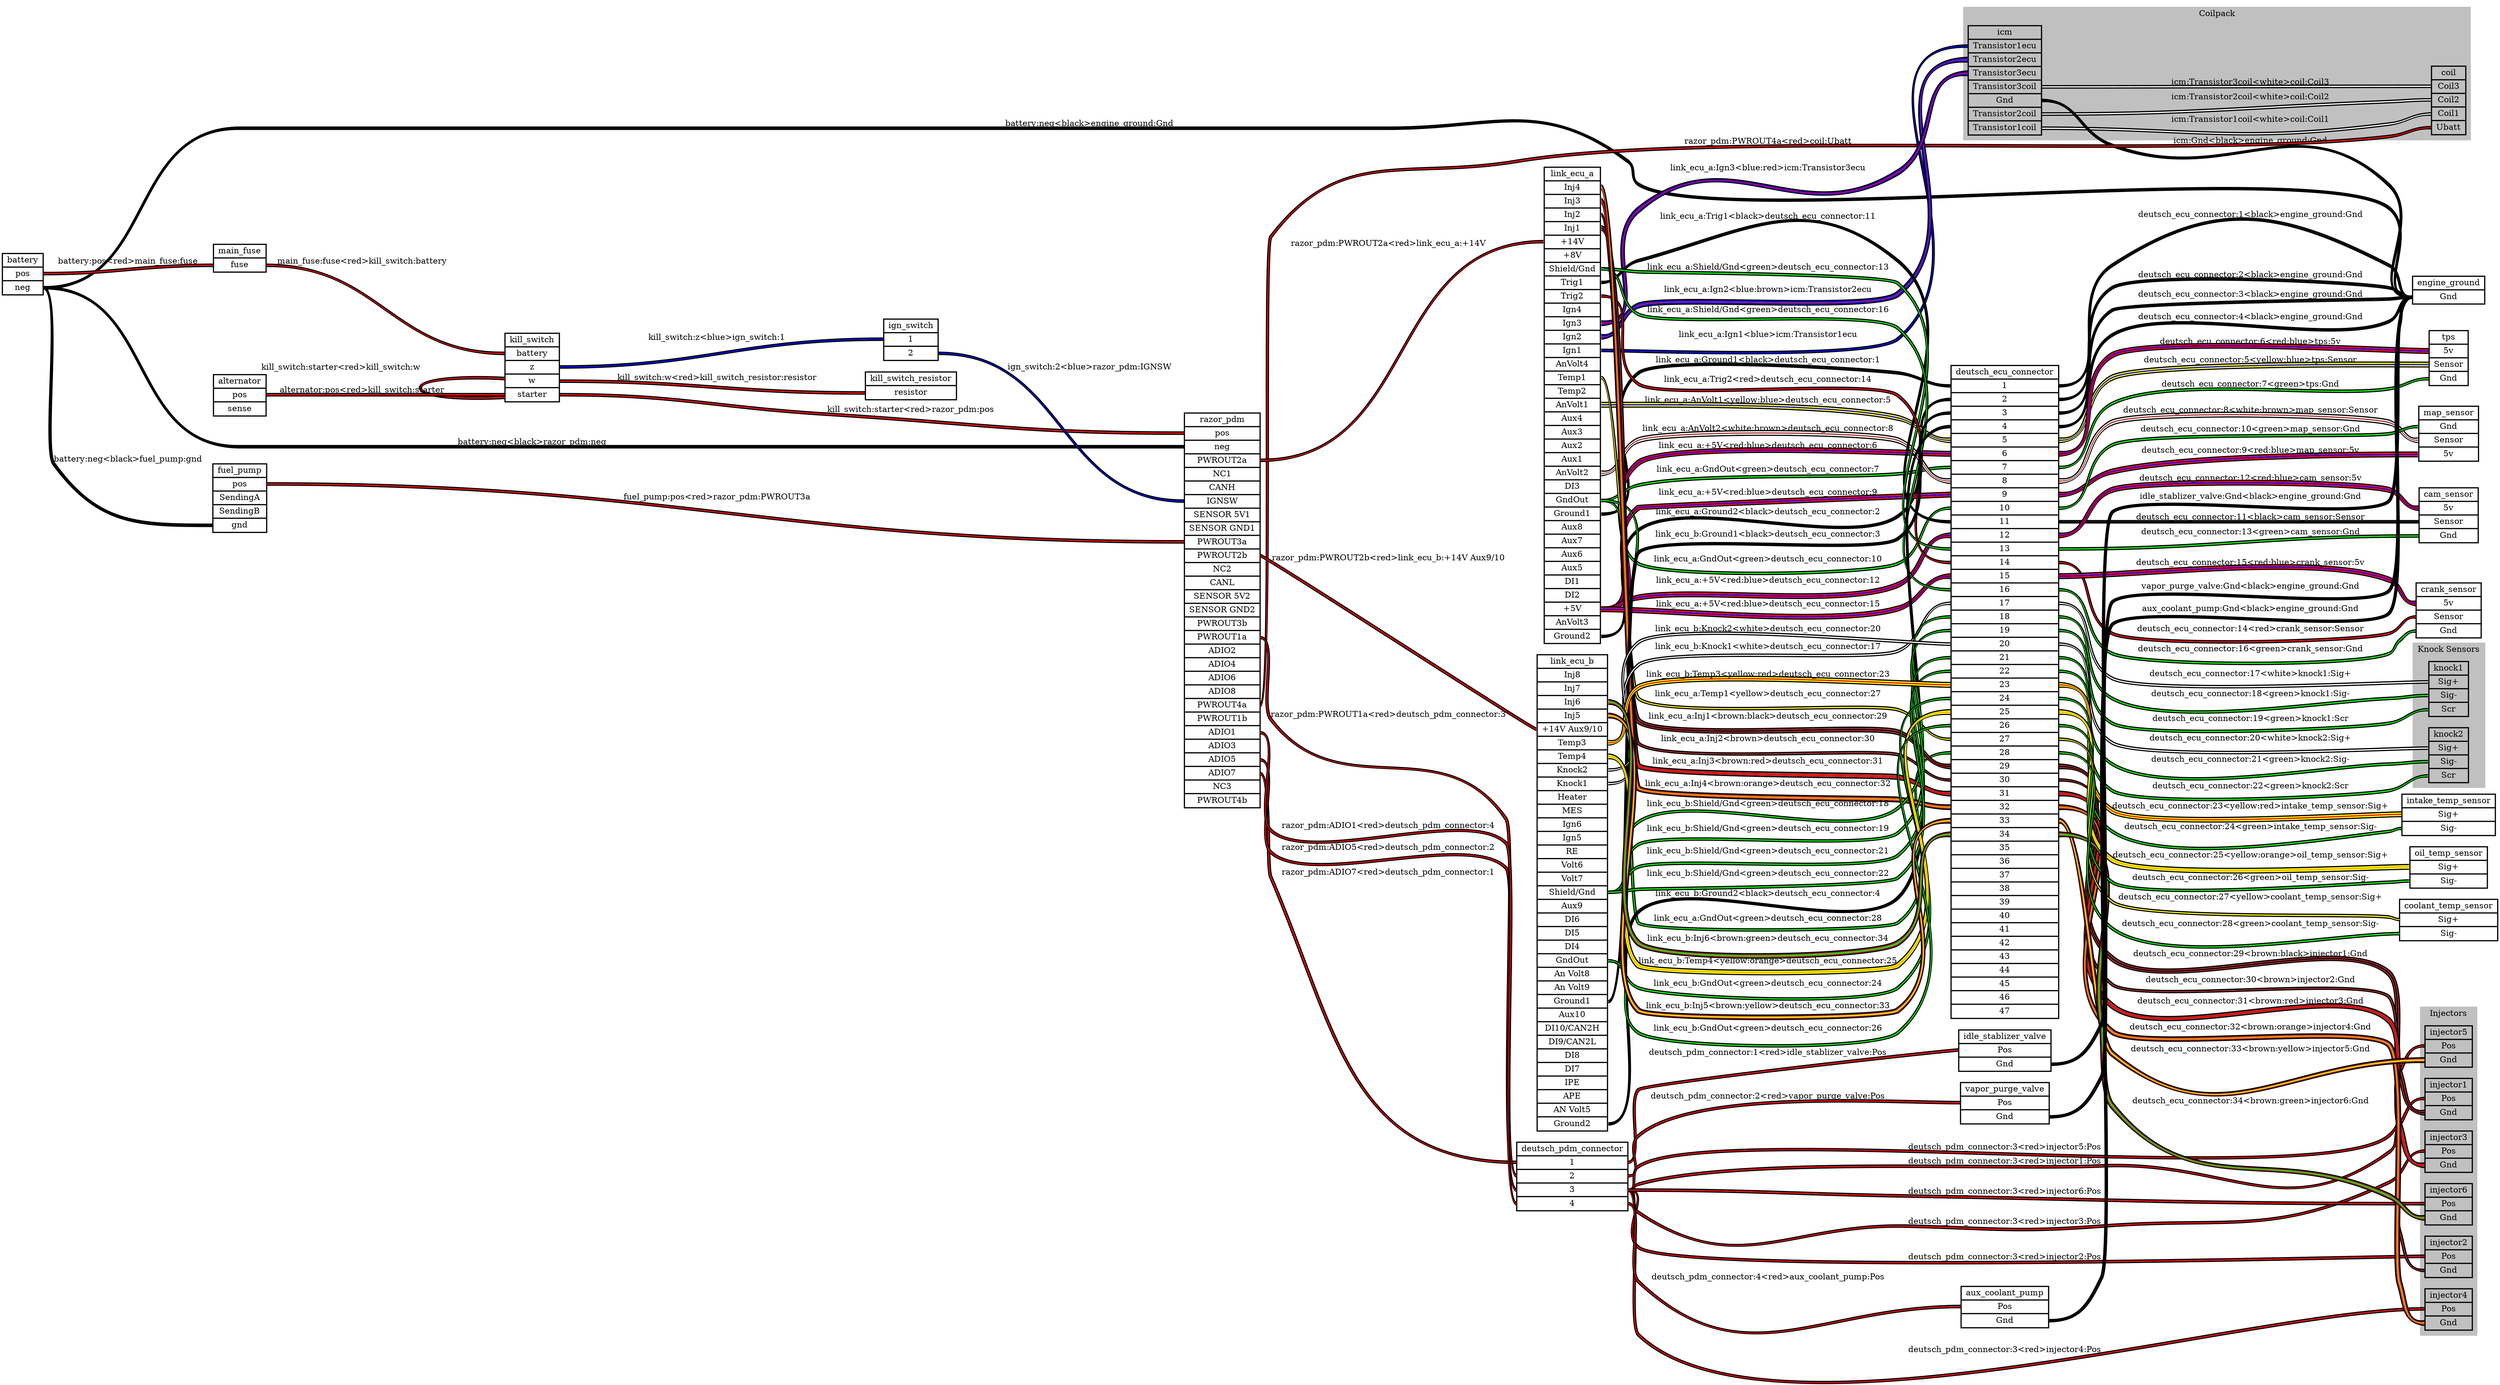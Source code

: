graph "" {
	graph [bb="0,0,4220,2329.5",
		rankdir=LR
	];
	node [label="\N"];
	subgraph cluster_Injectors {
		graph [bb="4089,125.51,4185,674.51",
			color=grey,
			label=Injectors,
			lheight=0.21,
			lp="4137,663.01",
			lwidth=0.89,
			style=filled
		];
		injector1	[height=0.97222,
			label="injector1 | <Pos> Pos | <Gnd> Gnd ",
			pos="4137,256.51",
			rects="4097,268.01,4177,291.01 4097,245.01,4177,268.01 4097,222.01,4177,245.01",
			shape=record,
			style=bold,
			width=1.1111];
		injector2	[height=0.97222,
			label="injector2 | <Pos> Pos | <Gnd> Gnd ",
			pos="4137,608.51",
			rects="4097,620.01,4177,643.01 4097,597.01,4177,620.01 4097,574.01,4177,597.01",
			shape=record,
			style=bold,
			width=1.1111];
		injector3	[height=0.97222,
			label="injector3 | <Pos> Pos | <Gnd> Gnd ",
			pos="4137,432.51",
			rects="4097,444.01,4177,467.01 4097,421.01,4177,444.01 4097,398.01,4177,421.01",
			shape=record,
			style=bold,
			width=1.1111];
		injector4	[height=0.97222,
			label="injector4 | <Pos> Pos | <Gnd> Gnd ",
			pos="4137,344.51",
			rects="4097,356.01,4177,379.01 4097,333.01,4177,356.01 4097,310.01,4177,333.01",
			shape=record,
			style=bold,
			width=1.1111];
		injector5	[height=0.97222,
			label="injector5 | <Pos> Pos | <Gnd> Gnd ",
			pos="4137,520.51",
			rects="4097,532.01,4177,555.01 4097,509.01,4177,532.01 4097,486.01,4177,509.01",
			shape=record,
			style=bold,
			width=1.1111];
		injector6	[height=0.97222,
			label="injector6 | <Pos> Pos | <Gnd> Gnd ",
			pos="4137,168.51",
			rects="4097,180.01,4177,203.01 4097,157.01,4177,180.01 4097,134.01,4177,157.01",
			shape=record,
			style=bold,
			width=1.1111];
	}
	subgraph cluster_Coilpack {
		graph [bb="3316.5,2098.5,4174,2321.5",
			color=grey,
			label=Coilpack,
			lheight=0.21,
			lp="3745.2,2310",
			lwidth=0.85,
			style=filled
		];
		icm	[height=2.5694,
			label="icm | <Transistor1ecu> Transistor1ecu | <Transistor2ecu> Transistor2ecu | <Transistor3ecu> Transistor3ecu | <Transistor3coil> Transistor3coil | <\
Gnd> Gnd | <Transistor2coil> Transistor2coil | <Transistor1coil> Transistor1coil ",
			pos="3386.5,2198.5",
			rects="3324.5,2267.5,3448.5,2290.5 3324.5,2244.5,3448.5,2267.5 3324.5,2221.5,3448.5,2244.5 3324.5,2198.5,3448.5,2221.5 3324.5,2175.5,3448.5,\
2198.5 3324.5,2152.5,3448.5,2175.5 3324.5,2129.5,3448.5,2152.5 3324.5,2106.5,3448.5,2129.5",
			shape=record,
			style=bold,
			width=1.7222];
		coil	[height=1.6111,
			label="coil | <Coil3> Coil3 | <Coil2> Coil2 | <Coil1> Coil1 | <Ubatt> Ubatt ",
			pos="4137,2180.5",
			rects="4108,2215,4166,2238 4108,2192,4166,2215 4108,2169,4166,2192 4108,2146,4166,2169 4108,2123,4166,2146",
			shape=record,
			style=bold,
			width=0.80556];
		icm:Transistor1coil -- coil:Coil1	[color="black:white:black",
			label="icm:Transistor1coil<white>coil:Coil1",
			lp="3802,2158",
			penwidth=2,
			pos="3449.5,2117.5 3502.4,2117.5 3515.3,2124 3568,2127.5 3775.8,2141.4 3828.3,2135.2 4036,2150.5 4067.6,2152.8 4075.3,2157.5 4107,2157.5"];
		icm:Transistor2coil -- coil:Coil2	[color="black:white:black",
			label="icm:Transistor2coil<white>coil:Coil2",
			lp="3802,2191",
			penwidth=2,
			pos="3449.5,2140.5 3503.3,2140.5 3514.5,2159.2 3568,2165.5 3806,2193.7 3867.4,2180.5 4107,2180.5"];
		icm:Transistor3coil -- coil:Coil3	[color="black:white:black",
			label="icm:Transistor3coil<white>coil:Coil3",
			lp="3802,2217",
			penwidth=2,
			pos="3449.5,2186.5 3502.6,2186.5 3515,2198.9 3568,2202.5 3807,2218.8 3867.4,2203.5 4107,2203.5"];
	}
	subgraph "cluster_Knock Sensors" {
		graph [bb="4076.5,1048.5,4198.5,1291.5",
			color=grey,
			label="Knock Sensors",
			lheight=0.21,
			lp="4137.5,1280",
			lwidth=1.47,
			style=filled
		];
		knock1	[height=1.2917,
			label="knock1 | <Sig+> Sig+ | <Sig-> Sig- | <Scr> Scr ",
			pos="4137,1213.5",
			rects="4103.5,1236.5,4170.5,1259.5 4103.5,1213.5,4170.5,1236.5 4103.5,1190.5,4170.5,1213.5 4103.5,1167.5,4170.5,1190.5",
			shape=record,
			style=bold,
			width=0.93056];
		knock2	[height=1.2917,
			label="knock2 | <Sig+> Sig+ | <Sig-> Sig- | <Scr> Scr ",
			pos="4137,1102.5",
			rects="4103.5,1125.5,4170.5,1148.5 4103.5,1102.5,4170.5,1125.5 4103.5,1079.5,4170.5,1102.5 4103.5,1056.5,4170.5,1079.5",
			shape=record,
			style=bold,
			width=0.93056];
	}
	engine_ground	[height=0.65278,
		label="engine_ground | <Gnd> Gnd ",
		pos="4137,1859.5",
		rects="4076,1859.5,4198,1882.5 4076,1836.5,4198,1859.5",
		shape=record,
		style=bold,
		width=1.6944];
	icm:Gnd -- engine_ground:Gnd	[color="black:black:black",
		label="icm:Gnd<black>engine_ground:Gnd",
		lp="3802,2116",
		penwidth=2,
		pos="3449.5,2163.5 3507.6,2163.5 3512.4,2125.2 3568,2108.5 3769.4,2048.1 3883.4,2183.2 4036,2038.5 4098.9,1978.9 3988.4,1847.5 4075,1847.5"];
	battery	[height=0.97222,
		label="battery | <pos> pos | <neg> neg ",
		pos="34.5,1804.5",
		rects="0,1816,69,1839 0,1793,69,1816 0,1770,69,1793",
		shape=record,
		style=bold,
		width=0.95833];
	battery:neg -- engine_ground:Gnd	[color="black:black:black",
		label="battery:neg<black>engine_ground:Gnd",
		lp="1838.5,2049",
		penwidth=2,
		pos="69,1781.5 256.24,1781.5 213.26,2041.5 400.5,2041.5 400.5,2041.5 400.5,2041.5 2345,2041.5 2392,2041.5 3999.3,2029.8 4036,2000.5 4090.9,\
1956.8 4004.8,1847.5 4075,1847.5"];
	main_fuse	[height=0.65278,
		label="main_fuse | <fuse> fuse ",
		pos="401.5,1830.5",
		rects="357,1830.5,446,1853.5 357,1807.5,446,1830.5",
		shape=record,
		style=bold,
		width=1.2361];
	battery:pos -- main_fuse:fuse	[color="black:red:black",
		label="battery:pos<red>main_fuse:fuse",
		lp="212.5,1825",
		penwidth=2,
		pos="69,1804.5 196.71,1804.5 228.29,1818.5 356,1818.5"];
	razor_pdm	[height=9.2778,
		label="razor_pdm | <pos> pos | <neg> neg | <PWROUT2a> PWROUT2a | <NC1> NC1 | <CANH> CANH | <IGNSW> IGNSW | <SENSOR 5V1> SENSOR 5V1 | <SENSOR \
GND1> SENSOR GND1 | <PWROUT3a> PWROUT3a | <PWROUT2b> PWROUT2b | <NC2> NC2 | <CANL> CANL | <SENSOR 5V2> SENSOR 5V2 | <SENSOR GND2> \
SENSOR GND2 | <PWROUT3b> PWROUT3b | <PWROUT1a> PWROUT1a | <ADIO2> ADIO2 | <ADIO4> ADIO4 | <ADIO6> ADIO6 | <ADIO8> ADIO8 | <PWROUT4a> \
PWROUT4a | <PWROUT1b> PWROUT1b | <ADIO1> ADIO1 | <ADIO3> ADIO3 | <ADIO5> ADIO5 | <ADIO7> ADIO7 | <NC3> NC3 | <PWROUT4b> PWROUT4b ",
		pos="2063,1246.5",
		rects="1999,1557,2127,1580 1999,1534,2127,1557 1999,1511,2127,1534 1999,1488,2127,1511 1999,1465,2127,1488 1999,1442,2127,1465 1999,1419,\
2127,1442 1999,1396,2127,1419 1999,1373,2127,1396 1999,1350,2127,1373 1999,1327,2127,1350 1999,1304,2127,1327 1999,1281,2127,1304 \
1999,1258,2127,1281 1999,1235,2127,1258 1999,1212,2127,1235 1999,1189,2127,1212 1999,1166,2127,1189 1999,1143,2127,1166 1999,1120,\
2127,1143 1999,1097,2127,1120 1999,1074,2127,1097 1999,1051,2127,1074 1999,1028,2127,1051 1999,1005,2127,1028 1999,982.01,2127,1005 \
1999,959.01,2127,982.01 1999,936.01,2127,959.01 1999,913.01,2127,936.01",
		shape=record,
		style=bold,
		width=1.7778];
	battery:neg -- razor_pdm:neg	[color="black:black:black",
		label="battery:neg<black>razor_pdm:neg",
		lp="896,1530",
		penwidth=2,
		pos="69,1781.5 255.97,1781.5 213.53,1522.5 400.5,1522.5 400.5,1522.5 400.5,1522.5 1537.5,1522.5 1742.6,1522.5 1793.9,1522.5 1999,1522.5"];
	fuel_pump	[height=1.6111,
		label="fuel_pump | <pos> pos | <SendingA> SendingA | <SendingB> SendingB | <gnd> gnd ",
		pos="401.5,1387.5",
		rects="356,1422,447,1445 356,1399,447,1422 356,1376,447,1399 356,1353,447,1376 356,1330,447,1353",
		shape=record,
		style=bold,
		width=1.2639];
	battery:neg -- fuel_pump:gnd	[color="black:black:black",
		label="battery:neg<black>fuel_pump:gnd",
		lp="212.5,1501",
		penwidth=2,
		pos="69,1781.5 101.06,1781.5 69.984,1520.7 87,1493.5 159.88,1377.1 218.68,1341.5 356,1341.5"];
	kill_switch	[height=1.6111,
		label="kill_switch | <battery> battery | <z> z | <w> w | <starter> starter ",
		pos="896,1656.5",
		rects="850,1691,942,1714 850,1668,942,1691 850,1645,942,1668 850,1622,942,1645 850,1599,942,1622",
		shape=record,
		style=bold,
		width=1.2778];
	main_fuse:fuse -- kill_switch:battery	[color="black:red:black",
		label="main_fuse:fuse<red>kill_switch:battery",
		lp="608.5,1825",
		penwidth=2,
		pos="447,1818.5 636.05,1818.5 659.95,1679.5 849,1679.5"];
	razor_pdm:PWROUT4a -- coil:Ubatt	[color="black:red:black",
		label="razor_pdm:PWROUT4a<red>coil:Ubatt",
		lp="2986,2089",
		penwidth=2,
		pos="2127,1085.5 2149.5,1085.5 2131.4,1876.6 2145,1894.5 2261.6,2048.8 2374.6,1970.8 2561,2022.5 2651.9,2047.7 2673.5,2061.4 2767,2073.5 \
3046.7,2109.7 3764.5,2016 4036,2092.5 4071.3,2102.4 4070.3,2134.5 4107,2134.5"];
	link_ecu_a	[height=11.194,
		label="link_ecu_a | <Inj4> Inj4 | <Inj3> Inj3 | <Inj2> Inj2 | <Inj1> Inj1 | <+14V> +14V | <+8V> +8V | <Shield/Gnd> Shield/Gnd | <Trig1> \
Trig1 | <Trig2> Trig2 | <Ign4> Ign4 | <Ign3> Ign3 | <Ign2> Ign2 | <Ign1> Ign1 | <AnVolt4> AnVolt4 | <Temp1> Temp1 | <Temp2> Temp2 | <\
AnVolt1> AnVolt1 | <Aux4> Aux4 | <Aux3> Aux3 | <Aux2> Aux2 | <Aux1> Aux1 | <AnVolt2> AnVolt2 | <DI3> DI3 | <GndOut> GndOut | <Ground1> \
Ground1 | <Aux8> Aux8 | <Aux7> Aux7 | <Aux6> Aux6 | <Aux5> Aux5 | <DI1> DI1 | <DI2> DI2 | <+5V> +5V | <AnVolt3> AnVolt3 | <Ground2> \
Ground2 ",
		pos="2655,1610.5",
		rects="2607.5,1990,2702.5,2013 2607.5,1967,2702.5,1990 2607.5,1944,2702.5,1967 2607.5,1921,2702.5,1944 2607.5,1898,2702.5,1921 2607.5,1875,\
2702.5,1898 2607.5,1852,2702.5,1875 2607.5,1829,2702.5,1852 2607.5,1806,2702.5,1829 2607.5,1783,2702.5,1806 2607.5,1760,2702.5,1783 \
2607.5,1737,2702.5,1760 2607.5,1714,2702.5,1737 2607.5,1691,2702.5,1714 2607.5,1668,2702.5,1691 2607.5,1645,2702.5,1668 2607.5,1622,\
2702.5,1645 2607.5,1599,2702.5,1622 2607.5,1576,2702.5,1599 2607.5,1553,2702.5,1576 2607.5,1530,2702.5,1553 2607.5,1507,2702.5,1530 \
2607.5,1484,2702.5,1507 2607.5,1461,2702.5,1484 2607.5,1438,2702.5,1461 2607.5,1415,2702.5,1438 2607.5,1392,2702.5,1415 2607.5,1369,\
2702.5,1392 2607.5,1346,2702.5,1369 2607.5,1323,2702.5,1346 2607.5,1300,2702.5,1323 2607.5,1277,2702.5,1300 2607.5,1254,2702.5,1277 \
2607.5,1231,2702.5,1254 2607.5,1208,2702.5,1231",
		shape=record,
		style=bold,
		width=1.3194];
	razor_pdm:PWROUT2a -- link_ecu_a:"+14V"	[color="black:red:black",
		label="razor_pdm:PWROUT2a<red>link_ecu_a:+14V",
		lp="2344,1883",
		penwidth=2,
		pos="2127,1499.5 2400.7,1499.5 2332.3,1886.5 2606,1886.5"];
	link_ecu_b	[height=11.194,
		label="link_ecu_b | <Inj8> Inj8 | <Inj7> Inj7 | <Inj6> Inj6 | <Inj5> Inj5 | <+14V Aux9/10> +14V Aux9/10 | <Temp3> Temp3 | <Temp4> Temp4 | <\
Knock2> Knock2 | <Knock1> Knock1 | <Heater> Heater | <MES> MES | <Ign6> Ign6 | <Ign5> Ign5 | <RE> RE | <Volt6> Volt6 | <Volt7> Volt7 | <\
Shield/Gnd> Shield/Gnd | <Aux9> Aux9 | <DI6> DI6 | <DI5> DI5 | <DI4> DI4 | <GndOut> GndOut | <An Volt8> An Volt8 | <An Volt9> An \
Volt9 | <Ground1> Ground1 | <Aux10> Aux10 | <DI10/CAN2H> DI10/CAN2H | <DI9/CAN2L> DI9/CAN2L | <DI8> DI8 | <DI7> DI7 | <IPE> IPE | <\
APE> APE | <AN Volt5> AN Volt5 | <Ground2> Ground2 ",
		pos="2655,786.51",
		rects="2595.5,1166,2714.5,1189 2595.5,1143,2714.5,1166 2595.5,1120,2714.5,1143 2595.5,1097,2714.5,1120 2595.5,1074,2714.5,1097 2595.5,1051,\
2714.5,1074 2595.5,1028,2714.5,1051 2595.5,1005,2714.5,1028 2595.5,982.01,2714.5,1005 2595.5,959.01,2714.5,982.01 2595.5,936.01,\
2714.5,959.01 2595.5,913.01,2714.5,936.01 2595.5,890.01,2714.5,913.01 2595.5,867.01,2714.5,890.01 2595.5,844.01,2714.5,867.01 2595.5,\
821.01,2714.5,844.01 2595.5,798.01,2714.5,821.01 2595.5,775.01,2714.5,798.01 2595.5,752.01,2714.5,775.01 2595.5,729.01,2714.5,752.01 \
2595.5,706.01,2714.5,729.01 2595.5,683.01,2714.5,706.01 2595.5,660.01,2714.5,683.01 2595.5,637.01,2714.5,660.01 2595.5,614.01,2714.5,\
637.01 2595.5,591.01,2714.5,614.01 2595.5,568.01,2714.5,591.01 2595.5,545.01,2714.5,568.01 2595.5,522.01,2714.5,545.01 2595.5,499.01,\
2714.5,522.01 2595.5,476.01,2714.5,499.01 2595.5,453.01,2714.5,476.01 2595.5,430.01,2714.5,453.01 2595.5,407.01,2714.5,430.01 2595.5,\
384.01,2714.5,407.01",
		shape=record,
		style=bold,
		width=1.6528];
	razor_pdm:PWROUT2b -- link_ecu_b:"+14V Aux9/10"	[color="black:red:black",
		label="razor_pdm:PWROUT2b<red>link_ecu_b:+14V Aux9/10",
		lp="2344,1344",
		penwidth=2,
		pos="2127,1338.5 2368.1,1338.5 2352.9,1062.5 2594,1062.5"];
	deutsch_pdm_connector	[height=1.6111,
		label="deutsch_pdm_connector | <1> 1 | <2> 2 | <3> 3 | <4> 4 ",
		pos="2655,307.51",
		rects="2561,342.01,2749,365.01 2561,319.01,2749,342.01 2561,296.01,2749,319.01 2561,273.01,2749,296.01 2561,250.01,2749,273.01",
		shape=record,
		style=bold,
		width=2.6111];
	razor_pdm:ADIO7 -- deutsch_pdm_connector:1	[color="black:red:black",
		label="razor_pdm:ADIO7<red>deutsch_pdm_connector:1",
		lp="2344,917.01",
		penwidth=2,
		pos="2127,970.51 2155.3,970.51 2131,934.05 2145,909.51 2273.6,684.54 2434,718.56 2543,483.51 2557.4,452.45 2526.8,330.51 2561,330.51"];
	razor_pdm:ADIO5 -- deutsch_pdm_connector:2	[color="black:red:black",
		label="razor_pdm:ADIO5<red>deutsch_pdm_connector:2",
		lp="2344,472.01",
		penwidth=2,
		pos="2127,993.51 2156.4,993.51 2127.9,488.4 2145,464.51 2260.1,303.89 2363.4,307.51 2561,307.51"];
	razor_pdm:PWROUT1a -- deutsch_pdm_connector:3	[color="black:red:black",
		label="razor_pdm:PWROUT1a<red>deutsch_pdm_connector:3",
		lp="2344,1056",
		penwidth=2,
		pos="2127,1200.5 2161,1200.5 2122,1073.6 2145,1048.5 2267,915.26 2427.2,1104.2 2543,965.51 2567.3,936.46 2523.2,284.51 2561,284.51"];
	razor_pdm:ADIO1 -- deutsch_pdm_connector:4	[color="black:red:black",
		label="razor_pdm:ADIO1<red>deutsch_pdm_connector:4",
		lp="2344,954.01",
		penwidth=2,
		pos="2127,1039.5 2169.1,1039.5 2113.3,974.18 2145,946.51 2178.4,917.39 2512.1,956.26 2543,924.51 2568.7,898.09 2524.2,261.51 2561,261.51"];
	fuel_pump:pos -- razor_pdm:PWROUT3a	[color="black:red:black",
		label="fuel_pump:pos<red>razor_pdm:PWROUT3a",
		lp="1208.5,1403",
		penwidth=2,
		pos="447,1410.5 1137.1,1410.5 1308.9,1361.5 1999,1361.5"];
	kill_switch:starter -- razor_pdm:pos	[color="black:red:black",
		label="kill_switch:starter<red>razor_pdm:pos",
		lp="1536.5,1586",
		penwidth=2,
		pos="943,1610.5 1144.4,1610.5 1194,1591.1 1395,1578.5 1663.3,1561.7 1730.2,1545.5 1999,1545.5"];
	kill_switch:starter -- kill_switch:w	[color="black:red:black",
		label="kill_switch:starter<red>kill_switch:w",
		lp="572.5,1656.5",
		penwidth=2,
		pos="849.97,1606.1 785.84,1602.4 707,1605.8 707,1622 707,1638.2 785.84,1641.6 849.97,1637.9"];
	kill_switch_resistor	[height=0.65278,
		label="kill_switch_resistor | <resistor> resistor ",
		pos="1536.5,1625.5",
		rects="1459.5,1625.5,1613.5,1648.5 1459.5,1602.5,1613.5,1625.5",
		shape=record,
		style=bold,
		width=2.1389];
	kill_switch:w -- kill_switch_resistor:resistor	[color="black:red:black",
		label="kill_switch:w<red>kill_switch_resistor:resistor",
		lp="1208.5,1639",
		penwidth=2,
		pos="943,1633.5 1172.3,1633.5 1229.2,1613.5 1458.5,1613.5"];
	ign_switch	[height=0.97222,
		label="ign_switch | <1> 1 | <2> 2 ",
		pos="1536.5,1702.5",
		rects="1490.5,1714,1582.5,1737 1490.5,1691,1582.5,1714 1490.5,1668,1582.5,1691",
		shape=record,
		style=bold,
		width=1.2778];
	kill_switch:z -- ign_switch:1	[color="black:blue:black",
		label="kill_switch:z<blue>ign_switch:1",
		lp="1208.5,1706",
		penwidth=2,
		pos="943,1656.5 1186.7,1656.5 1245.8,1702.5 1489.5,1702.5"];
	link_ecu_a:Ign1 -- icm:Transistor1ecu	[color="black:blue:black",
		label="link_ecu_a:Ign1<blue>icm:Transistor1ecu",
		lp="2986,2028",
		penwidth=2,
		pos="2704,1702.5 2827.2,1702.5 2674.8,1890.8 2767,1972.5 2913.5,2102.4 3044.2,1908.8 3205,2020.5 3301.4,2087.5 3206.1,2256.5 3323.5,2256.5"];
	link_ecu_a:Ign2 -- icm:Transistor2ecu	[color="black:blue:brown:blue:black",
		label="link_ecu_a:Ign2<blue:brown>icm:Transistor2ecu",
		lp="2986,2066",
		penwidth=2,
		pos="2704,1725.5 2844.6,1725.5 2660.5,1943.7 2767,2035.5 2803.9,2067.3 3162.6,2034.5 3205,2058.5 3286.8,2104.7 3229.6,2233.5 3323.5,2233.5"];
	link_ecu_a:Ign3 -- icm:Transistor3ecu	[color="black:blue:red:blue:black",
		label="link_ecu_a:Ign3<blue:red>icm:Transistor3ecu",
		lp="2986,2236",
		penwidth=2,
		pos="2704,1748.5 2786.5,1748.5 2708.7,2056.1 2767,2114.5 2944.4,2292 3072.5,2210.5 3323.5,2210.5"];
	deutsch_ecu_connector	[height=15.347,
		label="deutsch_ecu_connector | <1> 1 | <2> 2 | <3> 3 | <4> 4 | <5> 5 | <6> 6 | <7> 7 | <8> 8 | <9> 9 | <10> 10 | <11> 11 | <12> 12 | <13> \
13 | <14> 14 | <15> 15 | <16> 16 | <17> 17 | <18> 18 | <19> 19 | <20> 20 | <21> 21 | <22> 22 | <23> 23 | <24> 24 | <25> 25 | <26> \
26 | <27> 27 | <28> 28 | <29> 29 | <30> 30 | <31> 31 | <32> 32 | <33> 33 | <34> 34 | <35> 35 | <36> 36 | <37> 37 | <38> 38 | <39> \
39 | <40> 40 | <41> 41 | <42> 42 | <43> 43 | <44> 44 | <45> 45 | <46> 46 | <47> 47 ",
		pos="3386.5,1134.5",
		rects="3295.5,1663.5,3477.5,1686.5 3295.5,1640.5,3477.5,1663.5 3295.5,1617.5,3477.5,1640.5 3295.5,1594.5,3477.5,1617.5 3295.5,1571.5,3477.5,\
1594.5 3295.5,1548.5,3477.5,1571.5 3295.5,1525.5,3477.5,1548.5 3295.5,1502.5,3477.5,1525.5 3295.5,1479.5,3477.5,1502.5 3295.5,1456.5,\
3477.5,1479.5 3295.5,1433.5,3477.5,1456.5 3295.5,1410.5,3477.5,1433.5 3295.5,1387.5,3477.5,1410.5 3295.5,1364.5,3477.5,1387.5 3295.5,\
1341.5,3477.5,1364.5 3295.5,1318.5,3477.5,1341.5 3295.5,1295.5,3477.5,1318.5 3295.5,1272.5,3477.5,1295.5 3295.5,1249.5,3477.5,1272.5 \
3295.5,1226.5,3477.5,1249.5 3295.5,1203.5,3477.5,1226.5 3295.5,1180.5,3477.5,1203.5 3295.5,1157.5,3477.5,1180.5 3295.5,1134.5,3477.5,\
1157.5 3295.5,1111.5,3477.5,1134.5 3295.5,1088.5,3477.5,1111.5 3295.5,1065.5,3477.5,1088.5 3295.5,1042.5,3477.5,1065.5 3295.5,1019.5,\
3477.5,1042.5 3295.5,996.51,3477.5,1019.5 3295.5,973.51,3477.5,996.51 3295.5,950.51,3477.5,973.51 3295.5,927.51,3477.5,950.51 3295.5,\
904.51,3477.5,927.51 3295.5,881.51,3477.5,904.51 3295.5,858.51,3477.5,881.51 3295.5,835.51,3477.5,858.51 3295.5,812.51,3477.5,835.51 \
3295.5,789.51,3477.5,812.51 3295.5,766.51,3477.5,789.51 3295.5,743.51,3477.5,766.51 3295.5,720.51,3477.5,743.51 3295.5,697.51,3477.5,\
720.51 3295.5,674.51,3477.5,697.51 3295.5,651.51,3477.5,674.51 3295.5,628.51,3477.5,651.51 3295.5,605.51,3477.5,628.51 3295.5,582.51,\
3477.5,605.51",
		shape=record,
		style=bold,
		width=2.5278];
	link_ecu_a:Ground1 -- deutsch_ecu_connector:1	[color="black:black:black",
		label="link_ecu_a:Ground1<black>deutsch_ecu_connector:1",
		lp="2986,1926",
		penwidth=2,
		pos="2704,1426.5 2809.4,1426.5 2687.7,1827.1 2767,1896.5 2803.6,1928.6 3165.1,1924.4 3205,1896.5 3299.7,1830.4 3179,1652.5 3294.5,1652.5"];
	link_ecu_a:Ground2 -- deutsch_ecu_connector:2	[color="black:black:black",
		label="link_ecu_a:Ground2<black>deutsch_ecu_connector:2",
		lp="2986,1877",
		penwidth=2,
		pos="2704,1219.5 2846.7,1219.5 2661.3,1762.7 2767,1858.5 2785,1874.8 3184.9,1872.2 3205,1858.5 3295.2,1796.9 3185.2,1629.5 3294.5,1629.5"];
	link_ecu_a:AnVolt1 -- deutsch_ecu_connector:5	[color="black:yellow:blue:yellow:black",
		label="link_ecu_a:AnVolt1<yellow:blue>deutsch_ecu_connector:5",
		lp="2986,1964",
		penwidth=2,
		pos="2704,1610.5 2850.7,1610.5 2653.8,1841.2 2767,1934.5 2804.6,1965.5 3166.8,1964.6 3205,1934.5 3339.2,1828.6 3123.6,1560.5 3294.5,1560.5"];
	link_ecu_a:"+5V" -- deutsch_ecu_connector:6	[color="black:red:blue:red:black",
		label="link_ecu_a:+5V<red:blue>deutsch_ecu_connector:6",
		lp="2986,1395",
		penwidth=2,
		pos="2704,1265.5 2756.2,1265.5 2722,1338.2 2767,1364.5 2851.2,1413.6 3121.5,1337.2 3205,1387.5 3271.5,1427.6 3216.9,1537.5 3294.5,1537.5"];
	link_ecu_a:GndOut -- deutsch_ecu_connector:7	[color="black:green:black",
		label="link_ecu_a:GndOut<green>deutsch_ecu_connector:7",
		lp="2986,1839",
		penwidth=2,
		pos="2704,1449.5 2787.6,1449.5 2703.1,1766.6 2767,1820.5 2785.6,1836.2 3185.5,1835.1 3205,1820.5 3318.4,1735.5 3152.8,1514.5 3294.5,1514.5"];
	link_ecu_a:AnVolt2 -- deutsch_ecu_connector:8	[color="black:white:brown:white:black",
		label="link_ecu_a:AnVolt2<white:brown>deutsch_ecu_connector:8",
		lp="2986,1433",
		penwidth=2,
		pos="2704,1495.5 2745.9,1495.5 2728.8,1442.5 2767,1425.5 2811.5,1405.7 3158.8,1410.3 3205,1425.5 3252,1440.9 3245.1,1491.5 3294.5,1491.5"];
	link_ecu_a:"+5V" -- deutsch_ecu_connector:9	[color="black:red:blue:red:black",
		label="link_ecu_a:+5V<red:blue>deutsch_ecu_connector:9",
		lp="2986,1353",
		penwidth=2,
		pos="2704,1265.5 2743,1265.5 2731.2,1311.1 2767,1326.5 2856.5,1365 3119.2,1299.4 3205,1345.5 3264.6,1377.5 3226.9,1468.5 3294.5,1468.5"];
	link_ecu_a:GndOut -- deutsch_ecu_connector:10	[color="black:green:black",
		label="link_ecu_a:GndOut<green>deutsch_ecu_connector:10",
		lp="2986,1315",
		penwidth=2,
		pos="2704,1449.5 2773,1449.5 2709.1,1345.1 2767,1307.5 2807.8,1281 3162.2,1284.3 3205,1307.5 3269.2,1342.4 3221.4,1445.5 3294.5,1445.5"];
	link_ecu_a:Trig1 -- deutsch_ecu_connector:11	[color="black:black:black",
		label="link_ecu_a:Trig1<black>deutsch_ecu_connector:11",
		lp="2986,1737",
		penwidth=2,
		pos="2704,1817.5 2752.1,1817.5 2724.8,1752.6 2767,1729.5 2852.5,1682.7 3127.9,1766.2 3205,1706.5 3309.6,1625.5 3162.2,1422.5 3294.5,1422.5"];
	link_ecu_a:"+5V" -- deutsch_ecu_connector:12	[color="black:red:blue:red:black",
		label="link_ecu_a:+5V<red:blue>deutsch_ecu_connector:12",
		lp="2986,1277",
		penwidth=2,
		pos="2704,1265.5 2759.7,1265.5 3155.8,1243.4 3205,1269.5 3267,1302.4 3224.4,1399.5 3294.5,1399.5"];
	link_ecu_a:"Shield/Gnd" -- deutsch_ecu_connector:13	[color="black:green:black",
		label="link_ecu_a:Shield/Gnd<green>deutsch_ecu_connector:13",
		lp="2986,1695",
		penwidth=2,
		pos="2704,1840.5 2777.5,1840.5 2706.8,1729.7 2767,1687.5 2806.9,1659.5 3166.5,1698.3 3205,1668.5 3312.4,1585.5 3158.8,1376.5 3294.5,1376.5"];
	link_ecu_a:Trig2 -- deutsch_ecu_connector:14	[color="black:red:black",
		label="link_ecu_a:Trig2<red>deutsch_ecu_connector:14",
		lp="2986,1657",
		penwidth=2,
		pos="2704,1794.5 2774.3,1794.5 2709.1,1689.3 2767,1649.5 2807.1,1621.9 3166.2,1660 3205,1630.5 3307.9,1552.1 3165.1,1353.5 3294.5,1353.5"];
	link_ecu_a:"+5V" -- deutsch_ecu_connector:15	[color="black:red:blue:red:black",
		label="link_ecu_a:+5V<red:blue>deutsch_ecu_connector:15",
		lp="2986,1201",
		penwidth=2,
		pos="2704,1265.5 2746.5,1265.5 2728.3,1211.1 2767,1193.5 2811.3,1173.4 3162.2,1170.3 3205,1193.5 3269,1228.1 3221.8,1330.5 3294.5,1330.5"];
	link_ecu_a:"Shield/Gnd" -- deutsch_ecu_connector:16	[color="black:green:black",
		label="link_ecu_a:Shield/Gnd<green>deutsch_ecu_connector:16",
		lp="2986,1771",
		penwidth=2,
		pos="2704,1840.5 2748.2,1840.5 2727.5,1783.3 2767,1763.5 2810.6,1741.7 3167.9,1776.1 3205,1744.5 3355.9,1615.9 3096.2,1307.5 3294.5,1307.5"];
	link_ecu_a:Temp1 -- deutsch_ecu_connector:27	[color="black:yellow:black",
		label="link_ecu_a:Temp1<yellow>deutsch_ecu_connector:27",
		lp="2986,1619",
		penwidth=2,
		pos="2704,1656.5 2738.4,1656.5 2734.5,1622.7 2767,1611.5 2813.1,1595.6 3168.5,1624.8 3205,1592.5 3295.9,1512 3173.1,1053.5 3294.5,1053.5"];
	link_ecu_a:GndOut -- deutsch_ecu_connector:28	[color="black:green:black",
		label="link_ecu_a:GndOut<green>deutsch_ecu_connector:28",
		lp="2986,1049",
		penwidth=2,
		pos="2704,1449.5 2817.3,1449.5 2732.5,1310.6 2749,1198.5 2754.1,1163.8 2741,1065.2 2767,1041.5 2788.7,1021.8 3265.2,1030.5 3294.5,1030.5"];
	link_ecu_a:Inj1 -- deutsch_ecu_connector:29	[color="black:brown:black:brown:black",
		label="link_ecu_a:Inj1<brown:black>deutsch_ecu_connector:29",
		lp="2986,1581",
		penwidth=2,
		pos="2704,1909.5 2855.9,1909.5 2652.2,1673 2767,1573.5 2803.8,1541.6 3168.6,1586.8 3205,1554.5 3297.1,1472.7 3171.3,1007.5 3294.5,1007.5"];
	link_ecu_a:Inj2 -- deutsch_ecu_connector:30	[color="black:brown:black",
		label="link_ecu_a:Inj2<brown>deutsch_ecu_connector:30",
		lp="2986,1543",
		penwidth=2,
		pos="2704,1932.5 2793.3,1932.5 2700.3,1595 2767,1535.5 2803.4,1503.1 3168.5,1548.8 3205,1516.5 3294.8,1437.1 3174.6,984.51 3294.5,984.51"];
	link_ecu_a:Inj3 -- deutsch_ecu_connector:31	[color="black:brown:red:brown:black",
		label="link_ecu_a:Inj3<brown:red>deutsch_ecu_connector:31",
		lp="2986,1471",
		penwidth=2,
		pos="2704,1955.5 2814.2,1955.5 2686.2,1538.5 2767,1463.5 2838.5,1397.2 3131.7,1504.7 3205,1440.5 3367.9,1297.8 3077.9,961.51 3294.5,961.51"];
	link_ecu_a:Inj4 -- deutsch_ecu_connector:32	[color="black:brown:orange:brown:black",
		label="link_ecu_a:Inj4<brown:orange>deutsch_ecu_connector:32",
		lp="2986,1505",
		penwidth=2,
		pos="2704,1978.5 2811.8,1978.5 2687.5,1570.4 2767,1497.5 2802.9,1464.6 3168.5,1510.8 3205,1478.5 3296,1397.8 3172.9,938.51 3294.5,938.51"];
	link_ecu_b:Ground1 -- deutsch_ecu_connector:3	[color="black:black:black",
		label="link_ecu_b:Ground1<black>deutsch_ecu_connector:3",
		lp="2986,1812",
		penwidth=2,
		pos="2716,602.51 2782.3,602.51 2746.1,1132.2 2749,1198.5 2750.4,1230.9 2743.7,1759.9 2767,1782.5 2801.9,1816.4 3163.5,1808 3205,1782.5 \
3279.8,1736.6 3206.7,1606.5 3294.5,1606.5"];
	link_ecu_b:Ground2 -- deutsch_ecu_connector:4	[color="black:black:black",
		label="link_ecu_b:Ground2<black>deutsch_ecu_connector:4",
		lp="2986,1243",
		penwidth=2,
		pos="2716,395.51 2807,395.51 2702.4,1148.5 2767,1212.5 2801.6,1246.8 3167.3,1204.6 3205,1235.5 3328.6,1336.6 3134.8,1583.5 3294.5,1583.5"];
	link_ecu_b:Knock1 -- deutsch_ecu_connector:17	[color="black:white:black",
		label="link_ecu_b:Knock1<white>deutsch_ecu_connector:17",
		lp="2986,1129",
		penwidth=2,
		pos="2716,970.51 2777.2,970.51 2717.2,1062.8 2767,1098.5 2846.2,1155.3 3122.4,1069.7 3205,1121.5 3275,1165.4 3211.9,1284.5 3294.5,1284.5"];
	link_ecu_b:"Shield/Gnd" -- deutsch_ecu_connector:18	[color="black:green:black",
		label="link_ecu_b:Shield/Gnd<green>deutsch_ecu_connector:18",
		lp="2986,1087",
		penwidth=2,
		pos="2716,786.51 2839.9,786.51 2673.5,979.29 2767,1060.5 2803.8,1092.4 3164.2,1052.9 3205,1079.5 3280.5,1128.8 3204.4,1261.5 3294.5,1261.5"];
	link_ecu_b:"Shield/Gnd" -- deutsch_ecu_connector:19	[color="black:green:black",
		label="link_ecu_b:Shield/Gnd<green>deutsch_ecu_connector:19",
		lp="2986,977.01",
		penwidth=2,
		pos="2716,786.51 2790.6,786.51 2707.9,900.9 2767,946.51 2844.2,1006.1 3127.5,910.44 3205,969.51 3305.2,1045.9 3168.5,1238.5 3294.5,1238.5"];
	link_ecu_b:Knock2 -- deutsch_ecu_connector:20	[color="black:white:black",
		label="link_ecu_b:Knock2<white>deutsch_ecu_connector:20",
		lp="2986,1167",
		penwidth=2,
		pos="2716,993.51 2783.5,993.51 2712.9,1096.2 2767,1136.5 2806.1,1165.6 3158.5,1144.8 3205,1159.5 3249.7,1173.6 3247.6,1215.5 3294.5,1215.5"];
	link_ecu_b:"Shield/Gnd" -- deutsch_ecu_connector:21	[color="black:green:black",
		label="link_ecu_b:Shield/Gnd<green>deutsch_ecu_connector:21",
		lp="2986,935.01",
		penwidth=2,
		pos="2716,786.51 2774.8,786.51 2718.8,874.88 2767,908.51 2807,936.38 3166.1,898.25 3205,927.51 3304.4,1002.2 3170.2,1192.5 3294.5,1192.5"];
	link_ecu_b:"Shield/Gnd" -- deutsch_ecu_connector:22	[color="black:green:black",
		label="link_ecu_b:Shield/Gnd<green>deutsch_ecu_connector:22",
		lp="2986,787.01",
		penwidth=2,
		pos="2716,786.51 2738.9,786.51 2744.2,781.06 2767,779.51 2864.1,772.87 3128.9,718.86 3205,779.51 3344.1,890.3 3116.7,1169.5 3294.5,1169.5"];
	link_ecu_b:Temp3 -- deutsch_ecu_connector:23	[color="black:yellow:red:yellow:black",
		label="link_ecu_b:Temp3<yellow:red>deutsch_ecu_connector:23",
		lp="2986,1015",
		penwidth=2,
		pos="2716,1039.5 2742.8,1039.5 2741.3,1014.9 2767,1007.5 2813.8,994.05 3162.3,984.2 3205,1007.5 3269.5,1042.7 3221,1146.5 3294.5,1146.5"];
	link_ecu_b:GndOut -- deutsch_ecu_connector:24	[color="black:green:black",
		label="link_ecu_b:GndOut<green>deutsch_ecu_connector:24",
		lp="2986,739.01",
		penwidth=2,
		pos="2716,671.51 2741.9,671.51 2742.2,692.17 2767,699.51 2860.6,727.18 3130.9,667.94 3205,731.51 3340.3,847.62 3116.2,1122.5 3294.5,1122.5"];
	link_ecu_b:Temp4 -- deutsch_ecu_connector:25	[color="black:yellow:orange:yellow:black",
		label="link_ecu_b:Temp4<yellow:orange>deutsch_ecu_connector:25",
		lp="2986,863.01",
		penwidth=2,
		pos="2716,1016.5 2791.1,1016.5 2706.4,899.85 2767,855.51 2806.3,826.75 3165.1,827.64 3205,855.51 3299.7,921.64 3179,1099.5 3294.5,1099.5"];
	link_ecu_b:GndOut -- deutsch_ecu_connector:26	[color="black:green:black",
		label="link_ecu_b:GndOut<green>deutsch_ecu_connector:26",
		lp="2986,688.01",
		penwidth=2,
		pos="2716,671.51 2933.4,671.51 3036.5,543.24 3205,680.51 3344.9,794.45 3114.1,1076.5 3294.5,1076.5"];
	link_ecu_b:Inj5 -- deutsch_ecu_connector:33	[color="black:brown:yellow:brown:black",
		label="link_ecu_b:Inj5<brown:yellow>deutsch_ecu_connector:33",
		lp="2986,822.01",
		penwidth=2,
		pos="2716,1085.5 2838.6,1085.5 2672.7,892.74 2767,814.51 2804.5,783.44 3160.6,794.54 3205,814.51 3259.7,839.12 3234.5,915.51 3294.5,915.51"];
	link_ecu_b:Inj6 -- deutsch_ecu_connector:34	[color="black:brown:green:brown:black",
		label="link_ecu_b:Inj6<brown:green>deutsch_ecu_connector:34",
		lp="2986,897.01",
		penwidth=2,
		pos="2716,1108.5 2815.9,1108.5 2688.7,951.64 2767,889.51 2812.9,853.06 3235.9,892.51 3294.5,892.51"];
	deutsch_pdm_connector:3 -- injector1:Pos	[color="black:red:black",
		label="deutsch_pdm_connector:3<red>injector1:Pos",
		lp="3386.5,139.01",
		penwidth=2,
		pos="2749,284.51 2778.2,284.51 2745.5,174.21 2767,154.51 2831.2,95.702 3463.2,125.55 3550,131.51 3767.5,146.43 3839.9,103.13 4036,198.51 \
4069.4,214.73 4058.9,256.51 4096,256.51"];
	deutsch_pdm_connector:3 -- injector2:Pos	[color="black:red:black",
		label="deutsch_pdm_connector:3<red>injector2:Pos",
		lp="3386.5,355.01",
		penwidth=2,
		pos="2749,284.51 2762.7,284.51 2755,302.9 2767,309.51 2828.9,343.6 3985.1,337.58 4036,386.51 4064.7,414.05 4037.4,528.39 4054,564.51 \
4065.3,589.06 4069,608.51 4096,608.51"];
	deutsch_pdm_connector:3 -- injector3:Pos	[color="black:red:black",
		label="deutsch_pdm_connector:3<red>injector3:Pos",
		lp="3386.5,274.01",
		penwidth=2,
		pos="2749,284.51 2892,284.51 3926.6,215.4 4036,307.51 4064.2,331.26 4036.6,355.97 4054,388.51 4066.7,412.35 4069,432.51 4096,432.51"];
	deutsch_pdm_connector:3 -- injector4:Pos	[color="black:red:black",
		label="deutsch_pdm_connector:3<red>injector4:Pos",
		lp="3386.5,241.01",
		penwidth=2,
		pos="2749,284.51 2763.8,284.51 2754.2,263.92 2767,256.51 2942.6,154.81 3020.1,238.62 3223,233.51 3403.7,228.95 3888.4,152.24 4036,256.51 \
4053.3,268.69 4042.5,282.78 4054,300.51 4068.7,323.19 4069,344.51 4096,344.51"];
	deutsch_pdm_connector:3 -- injector5:Pos	[color="black:red:black",
		label="deutsch_pdm_connector:3<red>injector5:Pos",
		lp="3386.5,308.01",
		penwidth=2,
		pos="2749,284.51 2757.4,284.51 2758.7,288.93 2767,290.51 2905.7,316.85 3931.4,263.66 4036,358.51 4075.3,394.14 4030.6,428.89 4054,476.51 \
4065.9,500.77 4069,520.51 4096,520.51"];
	deutsch_pdm_connector:3 -- injector6:Pos	[color="black:red:black",
		label="deutsch_pdm_connector:3<red>injector6:Pos",
		lp="3386.5,178.01",
		penwidth=2,
		pos="2749,284.51 2786.3,284.51 2738.2,226.26 2767,202.51 2824,155.48 4022.1,168.51 4096,168.51"];
	idle_stablizer_valve	[height=0.97222,
		label="idle_stablizer_valve | <Pos> Pos | <Gnd> Gnd ",
		pos="3386.5,528.51",
		rects="3308.5,540.01,3464.5,563.01 3308.5,517.01,3464.5,540.01 3308.5,494.01,3464.5,517.01",
		shape=record,
		style=bold,
		width=2.1667];
	deutsch_pdm_connector:1 -- idle_stablizer_valve:Pos	[color="black:red:black",
		label="deutsch_pdm_connector:1<red>idle_stablizer_valve:Pos",
		lp="2986,567.01",
		penwidth=2,
		pos="2749,330.51 2778.8,330.51 2745.8,442.57 2767,463.51 2939.4,633.32 3065.5,528.51 3307.5,528.51"];
	vapor_purge_valve	[height=0.97222,
		label="vapor_purge_valve | <Pos> Pos | <Gnd> Gnd ",
		pos="3386.5,440.51",
		rects="3311.5,452.01,3461.5,475.01 3311.5,429.01,3461.5,452.01 3311.5,406.01,3461.5,429.01",
		shape=record,
		style=bold,
		width=2.0833];
	deutsch_pdm_connector:2 -- vapor_purge_valve:Pos	[color="black:red:black",
		label="deutsch_pdm_connector:2<red>vapor_purge_valve:Pos",
		lp="2986,452.01",
		penwidth=2,
		pos="2749,307.51 2785,307.51 2740,362.68 2767,386.51 2858,466.8 3189.1,440.51 3310.5,440.51"];
	aux_coolant_pump	[height=0.97222,
		label="aux_coolant_pump | <Pos> Pos | <Gnd> Gnd ",
		pos="3386.5,46.506",
		rects="3312.5,58.006,3460.5,81.006 3312.5,35.006,3460.5,58.006 3312.5,12.006,3460.5,35.006",
		shape=record,
		style=bold,
		width=2.0556];
	deutsch_pdm_connector:4 -- aux_coolant_pump:Pos	[color="black:red:black",
		label="deutsch_pdm_connector:4<red>aux_coolant_pump:Pos",
		lp="2986,96.006",
		penwidth=2,
		pos="2749,261.51 2787.7,261.51 2739.3,115.47 2767,88.506 2940.9,-80.817 3068.8,46.506 3311.5,46.506"];
	ign_switch:2 -- razor_pdm:IGNSW	[color="black:blue:black",
		label="ign_switch:2<blue>razor_pdm:IGNSW",
		lp="1838.5,1680",
		penwidth=2,
		pos="1583.5,1679.5 1686.3,1679.5 1914.4,1658.2 1981,1582.5 2003.5,1557 1965,1430.5 1999,1430.5"];
	alternator	[height=0.97222,
		label="alternator | <pos> pos | <sense> sense ",
		pos="401.5,1610.5",
		rects="357,1622,446,1645 357,1599,446,1622 357,1576,446,1599",
		shape=record,
		style=bold,
		width=1.2361];
	alternator:pos -- kill_switch:starter	[color="black:red:black",
		label="alternator:pos<red>kill_switch:starter",
		lp="608.5,1618",
		penwidth=2,
		pos="447,1610.5 625.67,1610.5 670.33,1610.5 849,1610.5"];
	deutsch_ecu_connector:17 -- knock1:"Sig+"	[color="black:white:black",
		label="deutsch_ecu_connector:17<white>knock1:Sig+",
		lp="3802,1248",
		penwidth=2,
		pos="3478.5,1284.5 3522.8,1284.5 3525,1251.1 3568,1240.5 3683.2,1212 3983.3,1225.5 4102,1225.5"];
	deutsch_ecu_connector:18 -- knock1:"Sig-"	[color="black:green:black",
		label="deutsch_ecu_connector:18<green>knock1:Sig-",
		lp="3802,1210",
		penwidth=2,
		pos="3478.5,1261.5 3526.1,1261.5 3522.4,1216.2 3568,1202.5 3681.6,1168.3 3983.3,1201.5 4102,1201.5"];
	deutsch_ecu_connector:19 -- knock1:Scr	[color="black:green:black",
		label="deutsch_ecu_connector:19<green>knock1:Scr",
		lp="3802,1175",
		penwidth=2,
		pos="3478.5,1238.5 3529.3,1238.5 3520.1,1184.2 3568,1167.5 3666.2,1133.3 3932.4,1158.9 4036,1167.5 4065.6,1170 4072.3,1178.5 4102,1178.5"];
	deutsch_ecu_connector:20 -- knock2:"Sig+"	[color="black:white:black",
		label="deutsch_ecu_connector:20<white>knock2:Sig+",
		lp="3802,1134",
		penwidth=2,
		pos="3478.5,1215.5 3534.6,1215.5 3516.4,1148.5 3568,1126.5 3622.6,1103.3 4042.7,1114.5 4102,1114.5"];
	deutsch_ecu_connector:21 -- knock2:"Sig-"	[color="black:green:black",
		label="deutsch_ecu_connector:21<green>knock2:Sig-",
		lp="3802,1100",
		penwidth=2,
		pos="3478.5,1192.5 3538.1,1192.5 3513.6,1116.9 3568,1092.5 3676.2,1043.9 3983.3,1090.5 4102,1090.5"];
	deutsch_ecu_connector:22 -- knock2:Scr	[color="black:green:black",
		label="deutsch_ecu_connector:22<green>knock2:Scr",
		lp="3802,1058",
		penwidth=2,
		pos="3478.5,1169.5 3544.7,1169.5 3508.8,1080.1 3568,1050.5 3614.5,1027.3 3984.4,1044 4036,1050.5 4066.1,1054.3 4071.7,1067.5 4102,1067.5"];
	deutsch_ecu_connector:29 -- injector1:Gnd	[color="black:brown:black:brown:black",
		label="deutsch_ecu_connector:29<brown:black>injector1:Gnd",
		lp="3802,785.01",
		penwidth=2,
		pos="3478.5,1007.5 3588.2,1007.5 3479.6,842.48 3568,777.51 3652,715.76 3963.3,820.24 4036,745.51 4070.5,710.03 4039.4,347.78 4054,300.51 \
4064.4,266.93 4060.9,233.51 4096,233.51"];
	deutsch_ecu_connector:30 -- injector2:Gnd	[color="black:brown:black",
		label="deutsch_ecu_connector:30<brown>injector2:Gnd",
		lp="3802,738.01",
		penwidth=2,
		pos="3478.5,984.51 3598.2,984.51 3475.7,806.72 3568,730.51 3730.2,596.59 3853.7,765.42 4036,660.51 4073,639.21 4053.3,585.51 4096,585.51"];
	deutsch_ecu_connector:31 -- injector3:Gnd	[color="black:brown:red:brown:black",
		label="deutsch_ecu_connector:31<brown:red>injector3:Gnd",
		lp="3802,649.01",
		penwidth=2,
		pos="3478.5,961.51 3626.2,961.51 3458.9,741.07 3568,641.51 3724.2,498.92 3883.3,701.85 4036,555.51 4062,530.59 4040.2,509.79 4054,476.51 \
4067.4,444.03 4060.9,409.51 4096,409.51"];
	deutsch_ecu_connector:32 -- injector4:Gnd	[color="black:brown:orange:brown:black",
		label="deutsch_ecu_connector:32<brown:orange>injector4:Gnd",
		lp="3802,544.01",
		penwidth=2,
		pos="3478.5,938.51 3524.3,938.51 3533,565.96 3568,536.51 3607.8,503 3997.5,549.53 4036,514.51 4056.9,495.48 4044.3,415.07 4054,388.51 \
4066.1,355.5 4060.9,321.51 4096,321.51"];
	deutsch_ecu_connector:33 -- injector5:Gnd	[color="black:brown:yellow:brown:black",
		label="deutsch_ecu_connector:33<brown:yellow>injector5:Gnd",
		lp="3802,507.01",
		penwidth=2,
		pos="3478.5,915.51 3490.3,915.51 3558.8,506.95 3568,499.51 3659.1,425.61 3978.7,497.51 4096,497.51"];
	deutsch_ecu_connector:34 -- injector6:Gnd	[color="black:brown:green:brown:black",
		label="deutsch_ecu_connector:34<brown:green>injector6:Gnd",
		lp="3802,454.01",
		penwidth=2,
		pos="3478.5,892.51 3624.2,892.51 3523.8,715.86 3550,572.51 3560.2,516.86 3536.1,493.21 3568,446.51 3702.8,249.34 3830.3,303.87 4036,182.51 \
4063,166.58 4064.7,145.51 4096,145.51"];
	deutsch_ecu_connector:1 -- engine_ground:Gnd	[color="black:black:black",
		label="deutsch_ecu_connector:1<black>engine_ground:Gnd",
		lp="3802,1989",
		penwidth=2,
		pos="3478.5,1652.5 3596.1,1652.5 3471.8,1833.9 3568,1901.5 3738.1,2021.2 3850.8,1996.2 4036,1901.5 4062.4,1888 4045.4,1847.5 4075,1847.5"];
	deutsch_ecu_connector:2 -- engine_ground:Gnd	[color="black:black:black",
		label="deutsch_ecu_connector:2<black>engine_ground:Gnd",
		lp="3802,1886",
		penwidth=2,
		pos="3478.5,1629.5 3589.8,1629.5 3476.3,1800.4 3568,1863.5 3610.8,1893 3985,1873.6 4036,1863.5 4054.4,1859.9 4056.3,1847.5 4075,1847.5"];
	deutsch_ecu_connector:3 -- engine_ground:Gnd	[color="black:black:black",
		label="deutsch_ecu_connector:3<black>engine_ground:Gnd",
		lp="3802,1852",
		penwidth=2,
		pos="3478.5,1606.5 3583.6,1606.5 3481.9,1765.1 3568,1825.5 3589.3,1840.4 4010,1843 4036,1844.5 4053.4,1845.5 4057.6,1847.5 4075,1847.5"];
	deutsch_ecu_connector:4 -- engine_ground:Gnd	[color="black:black:black",
		label="deutsch_ecu_connector:4<black>engine_ground:Gnd",
		lp="3802,1814",
		penwidth=2,
		pos="3478.5,1583.5 3575.9,1583.5 3487.6,1728.6 3568,1783.5 3654,1842.3 3941.3,1763.1 4036,1806.5 4058.9,1817 4049.9,1847.5 4075,1847.5"];
	tps	[height=1.2917,
		label="tps | <5v> 5v | <Sensor> Sensor | <Gnd> Gnd ",
		pos="4137,1730.5",
		rects="4104,1753.5,4170,1776.5 4104,1730.5,4170,1753.5 4104,1707.5,4170,1730.5 4104,1684.5,4170,1707.5",
		shape=record,
		style=bold,
		width=0.91667];
	deutsch_ecu_connector:5 -- tps:Sensor	[color="black:yellow:blue:yellow:black",
		label="deutsch_ecu_connector:5<yellow:blue>tps:Sensor",
		lp="3802,1772",
		penwidth=2,
		pos="3478.5,1560.5 3571.4,1560.5 3489.5,1699.8 3568,1749.5 3611.9,1777.3 3985.2,1760.7 4036,1749.5 4068,1742.5 4070.2,1718.5 4103,1718.5"];
	deutsch_ecu_connector:6 -- tps:"5v"	[color="black:red:blue:red:black",
		label="deutsch_ecu_connector:6<red:blue>tps:5v",
		lp="3802,1738",
		penwidth=2,
		pos="3478.5,1537.5 3565.5,1537.5 3494.7,1664.7 3568,1711.5 3611.9,1739.5 3984.3,1724.8 4036,1730.5 4066.1,1733.8 4072.7,1742.5 4103,1742.5"];
	deutsch_ecu_connector:7 -- tps:Gnd	[color="black:green:black",
		label="deutsch_ecu_connector:7<green>tps:Gnd",
		lp="3802,1700",
		penwidth=2,
		pos="3478.5,1514.5 3559.6,1514.5 3498.8,1631.2 3568,1673.5 3590.2,1687.1 4010,1691.4 4036,1692.5 4065.8,1693.8 4073.2,1695.5 4103,1695.5"];
	map_sensor	[height=1.2917,
		label="map_sensor | <Gnd> Gnd | <Sensor> Sensor | <5v> 5v ",
		pos="4137,1567.5",
		rects="4086.5,1590.5,4187.5,1613.5 4086.5,1567.5,4187.5,1590.5 4086.5,1544.5,4187.5,1567.5 4086.5,1521.5,4187.5,1544.5",
		shape=record,
		style=bold,
		width=1.4028];
	deutsch_ecu_connector:8 -- map_sensor:Sensor	[color="black:white:brown:white:black",
		label="deutsch_ecu_connector:8<white:brown>map_sensor:Sensor",
		lp="3802,1552",
		penwidth=2,
		pos="3478.5,1491.5 3520.5,1491.5 3526.8,1513.7 3568,1521.5 3772.6,1560.1 3829.6,1516.5 4036,1544.5 4058.1,1547.5 4062.7,1555.5 4085,1555.5"];
	deutsch_ecu_connector:9 -- map_sensor:"5v"	[color="black:red:blue:red:black",
		label="deutsch_ecu_connector:9<red:blue>map_sensor:5v",
		lp="3802,1510",
		penwidth=2,
		pos="3478.5,1468.5 3518.4,1468.5 3528.2,1473.6 3568,1476.5 3671.9,1484 3936.6,1471.5 4036,1502.5 4060.4,1510.1 4059.5,1532.5 4085,1532.5"];
	deutsch_ecu_connector:10 -- map_sensor:Gnd	[color="black:green:black",
		label="deutsch_ecu_connector:10<green>map_sensor:Gnd",
		lp="3802,1587",
		penwidth=2,
		pos="3478.5,1445.5 3542.9,1445.5 3510.6,1530.2 3568,1559.5 3619.2,1585.6 4027.5,1579.5 4085,1579.5"];
	cam_sensor	[height=1.2917,
		label="cam_sensor | <5v> 5v | <Sensor> Sensor | <Gnd> Gnd ",
		pos="4137,1456.5",
		rects="4087,1479.5,4187,1502.5 4087,1456.5,4187,1479.5 4087,1433.5,4187,1456.5 4087,1410.5,4187,1433.5",
		shape=record,
		style=bold,
		width=1.3889];
	deutsch_ecu_connector:11 -- cam_sensor:Sensor	[color="black:black:black",
		label="deutsch_ecu_connector:11<black>cam_sensor:Sensor",
		lp="3802,1465",
		penwidth=2,
		pos="3478.5,1422.5 3519.6,1422.5 3527.3,1440.4 3568,1445.5 3774.4,1471.6 3828,1447.6 4036,1445.5 4058.2,1445.3 4063.8,1444.5 4086,1444.5"];
	deutsch_ecu_connector:12 -- cam_sensor:"5v"	[color="black:red:blue:red:black",
		label="deutsch_ecu_connector:12<red:blue>cam_sensor:5v",
		lp="3802,1434",
		penwidth=2,
		pos="3478.5,1399.5 3518.4,1399.5 3528.1,1404.9 3568,1407.5 3619.9,1410.9 3987.5,1407.7 4036,1426.5 4063.1,1437 4057,1468.5 4086,1468.5"];
	deutsch_ecu_connector:13 -- cam_sensor:Gnd	[color="black:green:black",
		label="deutsch_ecu_connector:13<green>cam_sensor:Gnd",
		lp="3802,1396",
		penwidth=2,
		pos="3478.5,1376.5 3540.5,1376.5 3977.3,1368.8 4036,1388.5 4045.4,1391.6 4045.8,1396 4054,1401.5 4067.9,1410.9 4069.2,1421.5 4086,1421.5"];
	crank_sensor	[height=1.2917,
		label="crank_sensor | <5v> 5v | <Sensor> Sensor | <Gnd> Gnd ",
		pos="4137,1345.5",
		rects="4082,1368.5,4192,1391.5 4082,1345.5,4192,1368.5 4082,1322.5,4192,1345.5 4082,1299.5,4192,1322.5",
		shape=record,
		style=bold,
		width=1.5278];
	deutsch_ecu_connector:14 -- crank_sensor:Sensor	[color="black:red:black",
		label="deutsch_ecu_connector:14<red>crank_sensor:Sensor",
		lp="3802,1359",
		penwidth=2,
		pos="3478.5,1353.5 3746.4,1353.5 3813.1,1333.5 4081,1333.5"];
	deutsch_ecu_connector:15 -- crank_sensor:"5v"	[color="black:red:blue:red:black",
		label="deutsch_ecu_connector:15<red:blue>crank_sensor:5v",
		lp="3802,1322",
		penwidth=2,
		pos="3478.5,1330.5 3518.9,1330.5 3527.7,1318.1 3568,1314.5 3671.6,1305.3 3939.5,1275.8 4036,1314.5 4061.7,1324.8 4053.3,1357.5 4081,1357.5"];
	deutsch_ecu_connector:16 -- crank_sensor:Gnd	[color="black:green:black",
		label="deutsch_ecu_connector:16<green>crank_sensor:Gnd",
		lp="3802,1283",
		penwidth=2,
		pos="3478.5,1307.5 3520.7,1307.5 3526.4,1282.7 3568,1275.5 3619.2,1266.6 3988.5,1254.4 4036,1275.5 4046.9,1280.4 4044.6,1288.1 4054,1295.5 \
4064.7,1304.1 4067.3,1310.5 4081,1310.5"];
	intake_temp_sensor	[height=0.97222,
		label="intake_temp_sensor | <Sig+> Sig+ | <Sig-> Sig- ",
		pos="4137,1003.5",
		rects="4058,1015,4216,1038 4058,992.01,4216,1015 4058,969.01,4216,992.01",
		shape=record,
		style=bold,
		width=2.1944];
	deutsch_ecu_connector:23 -- intake_temp_sensor:"Sig+"	[color="black:yellow:red:yellow:black",
		label="deutsch_ecu_connector:23<yellow:red>intake_temp_sensor:Sig+",
		lp="3802,1027",
		penwidth=2,
		pos="3478.5,1146.5 3547.6,1146.5 3507.2,1052.3 3568,1019.5 3663.7,967.88 3948.3,1003.5 4057,1003.5"];
	deutsch_ecu_connector:24 -- intake_temp_sensor:"Sig-"	[color="black:green:black",
		label="deutsch_ecu_connector:24<green>intake_temp_sensor:Sig-",
		lp="3802,980.01",
		penwidth=2,
		pos="3478.5,1122.5 3556.1,1122.5 3500.5,1010.8 3568,972.51 3613.2,946.83 3984.9,963.09 4036,972.51 4045.8,974.31 4047,980.51 4057,980.51"];
	oil_temp_sensor	[height=0.97222,
		label="oil_temp_sensor | <Sig+> Sig+ | <Sig-> Sig- ",
		pos="4137,915.51",
		rects="4071.5,927.01,4202.5,950.01 4071.5,904.01,4202.5,927.01 4071.5,881.01,4202.5,904.01",
		shape=record,
		style=bold,
		width=1.8194];
	deutsch_ecu_connector:25 -- oil_temp_sensor:"Sig+"	[color="black:yellow:orange:yellow:black",
		label="deutsch_ecu_connector:25<yellow:orange>oil_temp_sensor:Sig+",
		lp="3802,947.01",
		penwidth=2,
		pos="3478.5,1099.5 3560,1099.5 3498.7,982.39 3568,939.51 3615.5,910.11 4014.2,915.51 4070,915.51"];
	deutsch_ecu_connector:26 -- oil_temp_sensor:"Sig-"	[color="black:green:black",
		label="deutsch_ecu_connector:26<green>oil_temp_sensor:Sig-",
		lp="3802,903.01",
		penwidth=2,
		pos="3478.5,1076.5 3568.2,1076.5 3491.9,943.08 3568,895.51 3615.3,865.93 4014.2,892.51 4070,892.51"];
	coolant_temp_sensor	[height=0.97222,
		label="coolant_temp_sensor | <Sig+> Sig+ | <Sig-> Sig- ",
		pos="4137,827.51",
		rects="4054,839.01,4220,862.01 4054,816.01,4220,839.01 4054,793.01,4220,816.01",
		shape=record,
		style=bold,
		width=2.3056];
	deutsch_ecu_connector:27 -- coolant_temp_sensor:"Sig+"	[color="black:yellow:black",
		label="deutsch_ecu_connector:27<yellow>coolant_temp_sensor:Sig+",
		lp="3802,870.01",
		penwidth=2,
		pos="3478.5,1053.5 3572.2,1053.5 3490.5,915.31 3568,862.51 3611.1,833.16 3984.6,841.19 4036,832.51 4044.2,831.12 4045.7,827.51 4054,827.51"];
	deutsch_ecu_connector:28 -- coolant_temp_sensor:"Sig-"	[color="black:green:black",
		label="deutsch_ecu_connector:28<green>coolant_temp_sensor:Sig-",
		lp="3802,821.01",
		penwidth=2,
		pos="3478.5,1030.5 3582.8,1030.5 3481.8,872.33 3568,813.51 3612.6,783.05 4000,804.51 4054,804.51"];
	idle_stablizer_valve:Gnd -- engine_ground:Gnd	[color="black:black:black",
		label="idle_stablizer_valve:Gnd<black>engine_ground:Gnd",
		lp="3802,1662",
		penwidth=2,
		pos="3465.5,505.51 3513.7,505.51 3528.8,530.21 3550,573.51 3575.9,626.51 3526.8,1593.3 3568,1635.5 3604.4,1672.7 3997.5,1619.5 4036,1654.5 \
4068.4,1683.9 4031.2,1847.5 4075,1847.5"];
	vapor_purge_valve:Gnd -- engine_ground:Gnd	[color="black:black:black",
		label="vapor_purge_valve:Gnd<black>engine_ground:Gnd",
		lp="3802,1624",
		penwidth=2,
		pos="3462.5,417.51 3511.5,417.51 3528,440.76 3550,484.51 3577.8,539.73 3524.8,1553.2 3568,1597.5 3604.3,1634.8 3998,1580.9 4036,1616.5 \
4074,1652.1 4022.9,1847.5 4075,1847.5"];
	aux_coolant_pump:Gnd -- engine_ground:Gnd	[color="black:black:black",
		label="aux_coolant_pump:Gnd<black>engine_ground:Gnd",
		lp="3802,171.01",
		penwidth=2,
		pos="3461.5,23.506 3724.3,23.506 3872.5,-42.254 4036,163.51 4064,198.81 4031.4,1747.5 4054,1786.5 4075.4,1823.6 4137,1792.7 4137,1835.5"];
}
